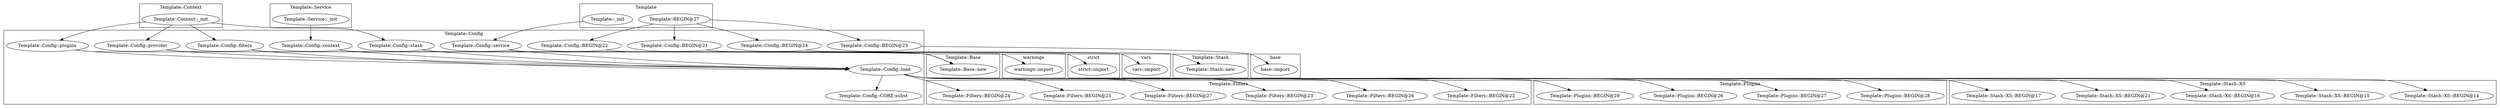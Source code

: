 digraph {
graph [overlap=false]
subgraph cluster_Template_Context {
	label="Template::Context";
	"Template::Context::_init";
}
subgraph cluster_Template_Stash {
	label="Template::Stash";
	"Template::Stash::new";
}
subgraph cluster_warnings {
	label="warnings";
	"warnings::import";
}
subgraph cluster_Template_Filters {
	label="Template::Filters";
	"Template::Filters::BEGIN@23";
	"Template::Filters::BEGIN@27";
	"Template::Filters::BEGIN@25";
	"Template::Filters::BEGIN@24";
	"Template::Filters::BEGIN@22";
	"Template::Filters::BEGIN@26";
}
subgraph cluster_Template_Plugins {
	label="Template::Plugins";
	"Template::Plugins::BEGIN@28";
	"Template::Plugins::BEGIN@27";
	"Template::Plugins::BEGIN@26";
	"Template::Plugins::BEGIN@29";
}
subgraph cluster_Template_Config {
	label="Template::Config";
	"Template::Config::CORE:subst";
	"Template::Config::context";
	"Template::Config::provider";
	"Template::Config::BEGIN@22";
	"Template::Config::plugins";
	"Template::Config::service";
	"Template::Config::BEGIN@21";
	"Template::Config::load";
	"Template::Config::filters";
	"Template::Config::BEGIN@24";
	"Template::Config::stash";
	"Template::Config::BEGIN@23";
}
subgraph cluster_base {
	label="base";
	"base::import";
}
subgraph cluster_Template_Base {
	label="Template::Base";
	"Template::Base::new";
}
subgraph cluster_vars {
	label="vars";
	"vars::import";
}
subgraph cluster_Template_Service {
	label="Template::Service";
	"Template::Service::_init";
}
subgraph cluster_strict {
	label="strict";
	"strict::import";
}
subgraph cluster_Template_Stash_XS {
	label="Template::Stash::XS";
	"Template::Stash::XS::BEGIN@16";
	"Template::Stash::XS::BEGIN@21";
	"Template::Stash::XS::BEGIN@17";
	"Template::Stash::XS::BEGIN@14";
	"Template::Stash::XS::BEGIN@15";
}
subgraph cluster_Template {
	label="Template";
	"Template::BEGIN@27";
	"Template::_init";
}
"Template::Config::load" -> "Template::Filters::BEGIN@26";
"Template::Config::load" -> "Template::Filters::BEGIN@23";
"Template::Config::service" -> "Template::Config::load";
"Template::Config::context" -> "Template::Config::load";
"Template::Config::filters" -> "Template::Config::load";
"Template::Config::provider" -> "Template::Config::load";
"Template::Config::plugins" -> "Template::Config::load";
"Template::Config::stash" -> "Template::Config::load";
"Template::Service::_init" -> "Template::Config::context";
"Template::Context::_init" -> "Template::Config::filters";
"Template::Config::load" -> "Template::Stash::XS::BEGIN@16";
"Template::_init" -> "Template::Config::service";
"Template::Config::load" -> "Template::Filters::BEGIN@22";
"Template::Config::load" -> "Template::Config::CORE:subst";
"Template::Config::BEGIN@21" -> "strict::import";
"Template::BEGIN@27" -> "Template::Config::BEGIN@23";
"Template::Config::load" -> "Template::Stash::XS::BEGIN@14";
"Template::Config::load" -> "Template::Plugins::BEGIN@28";
"Template::Context::_init" -> "Template::Config::plugins";
"Template::Config::load" -> "Template::Stash::XS::BEGIN@21";
"Template::BEGIN@27" -> "Template::Config::BEGIN@21";
"Template::Context::_init" -> "Template::Config::stash";
"Template::Config::BEGIN@23" -> "base::import";
"Template::Config::BEGIN@22" -> "warnings::import";
"Template::Config::stash" -> "Template::Stash::new";
"Template::Config::load" -> "Template::Filters::BEGIN@24";
"Template::Config::BEGIN@24" -> "vars::import";
"Template::Config::service" -> "Template::Base::new";
"Template::Config::context" -> "Template::Base::new";
"Template::Config::filters" -> "Template::Base::new";
"Template::Config::provider" -> "Template::Base::new";
"Template::Config::plugins" -> "Template::Base::new";
"Template::Config::load" -> "Template::Filters::BEGIN@25";
"Template::Config::load" -> "Template::Plugins::BEGIN@29";
"Template::Context::_init" -> "Template::Config::provider";
"Template::Config::load" -> "Template::Stash::XS::BEGIN@17";
"Template::Config::load" -> "Template::Filters::BEGIN@27";
"Template::BEGIN@27" -> "Template::Config::BEGIN@24";
"Template::BEGIN@27" -> "Template::Config::BEGIN@22";
"Template::Config::load" -> "Template::Plugins::BEGIN@26";
"Template::Config::load" -> "Template::Stash::XS::BEGIN@15";
"Template::Config::load" -> "Template::Plugins::BEGIN@27";
}
